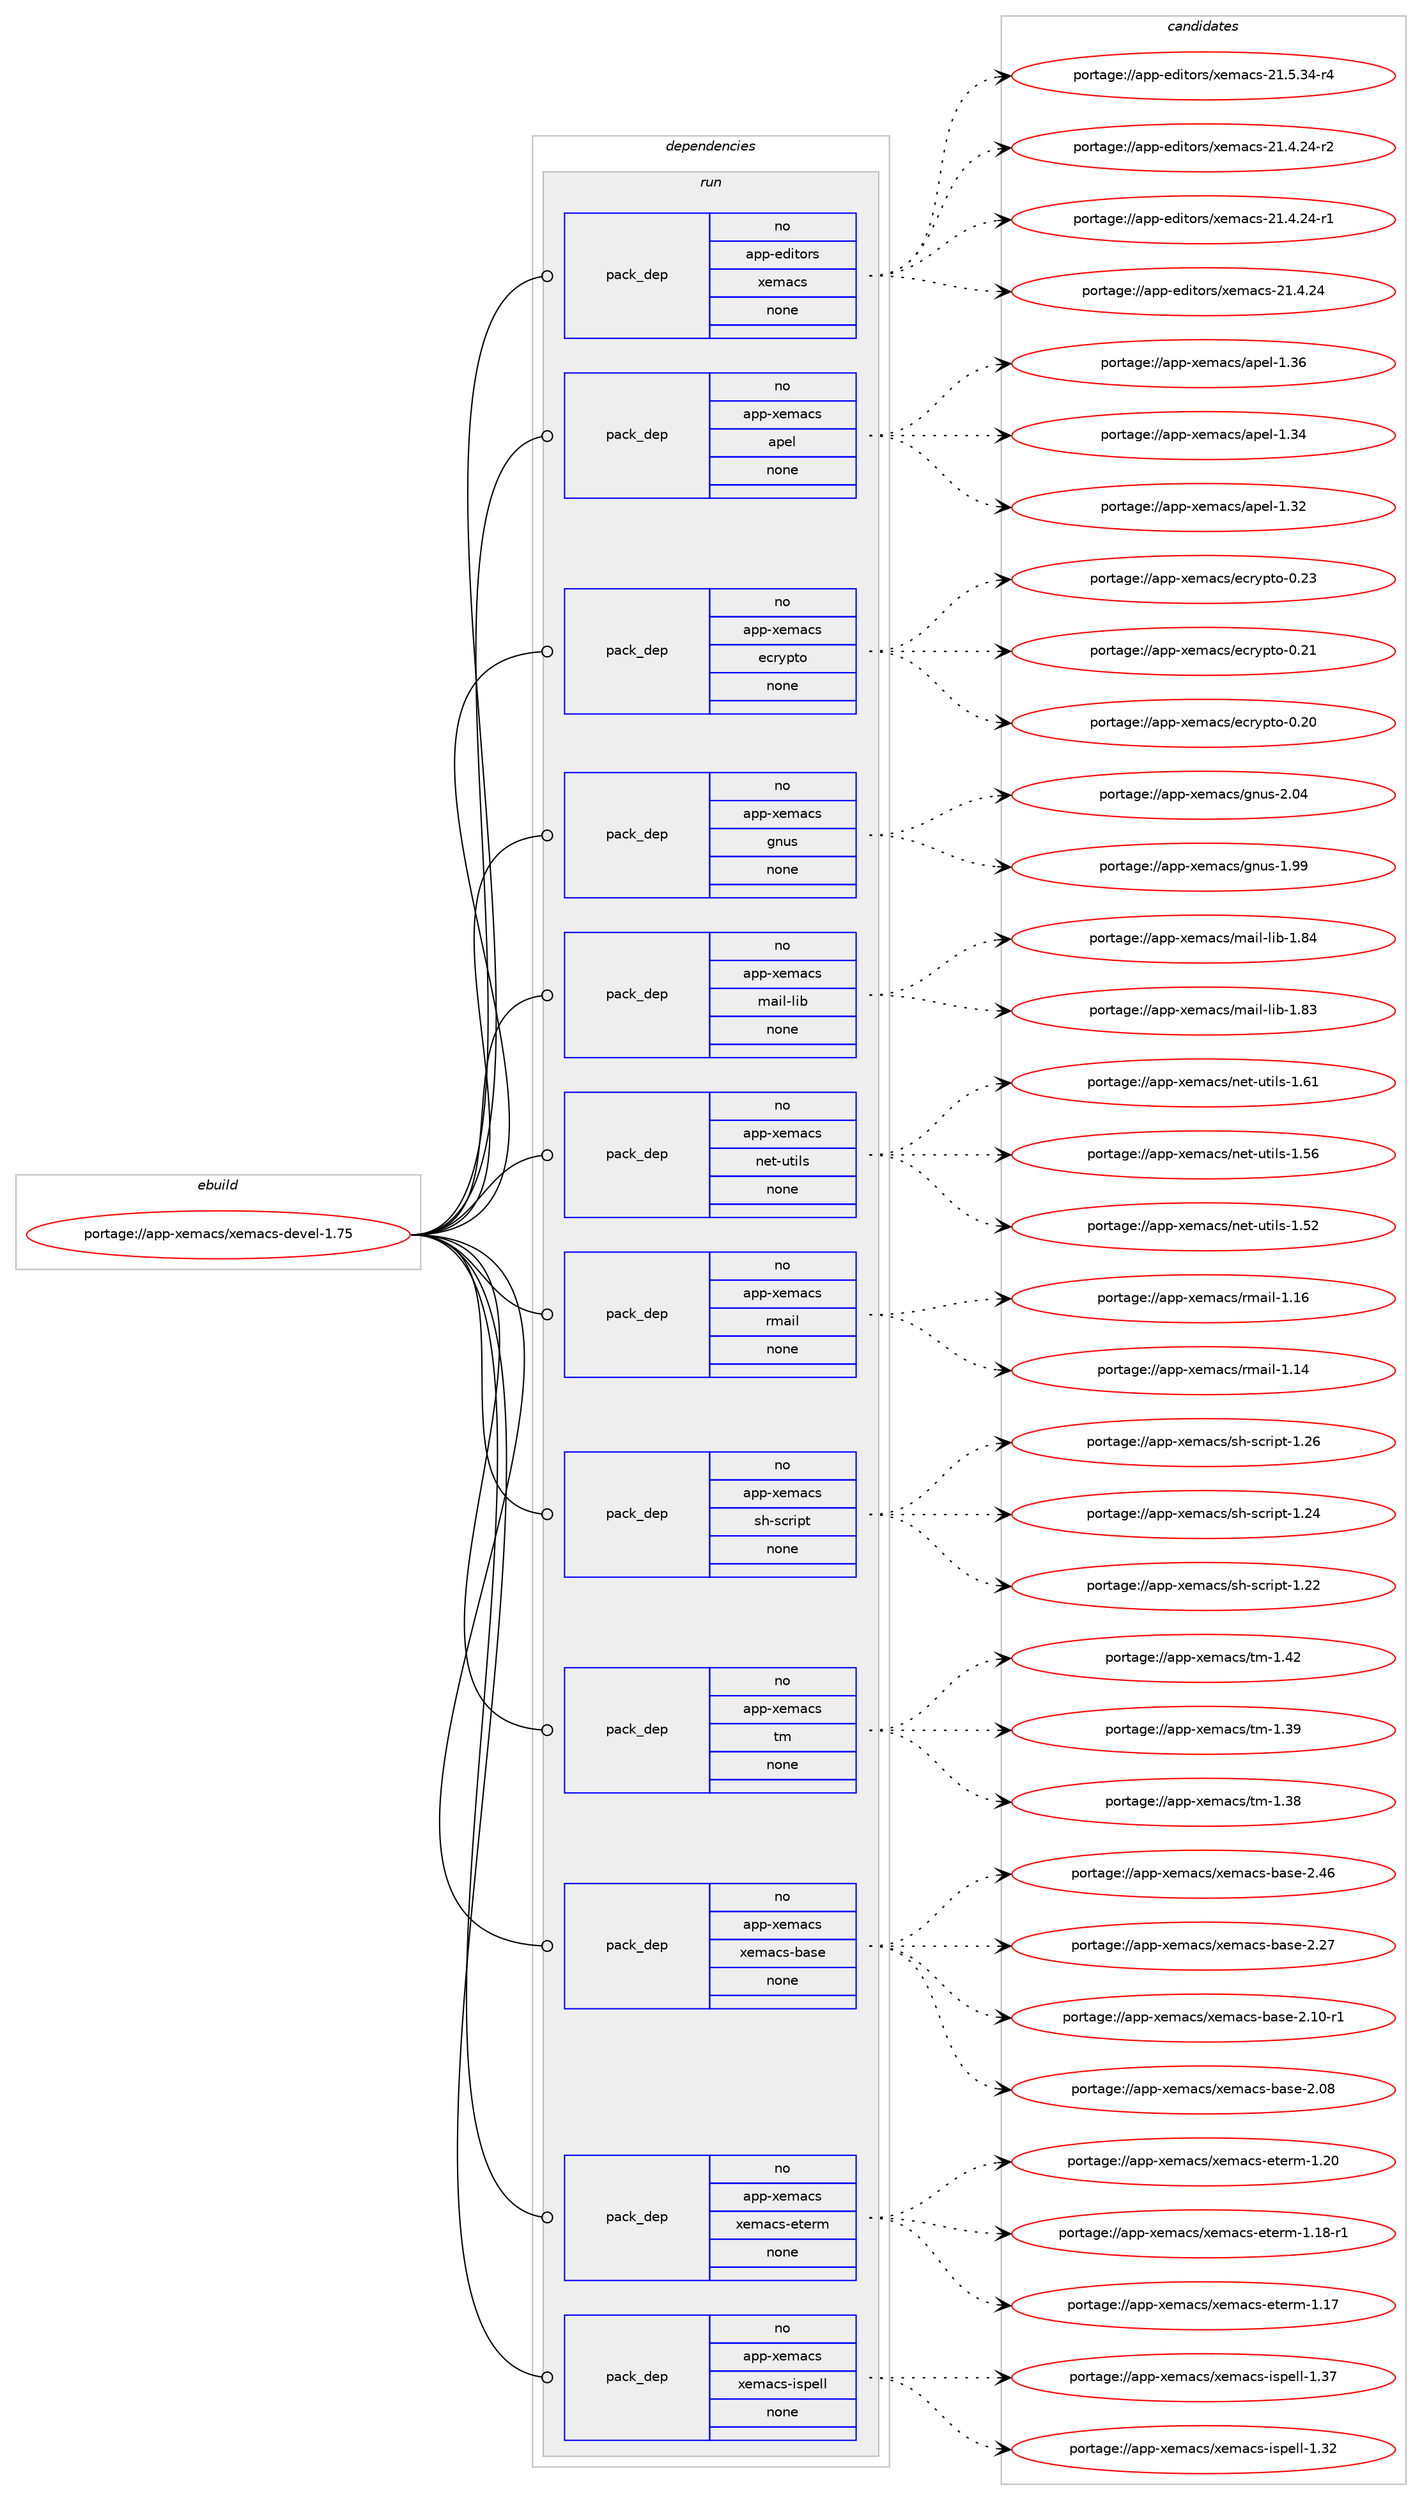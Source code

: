 digraph prolog {

# *************
# Graph options
# *************

newrank=true;
concentrate=true;
compound=true;
graph [rankdir=LR,fontname=Helvetica,fontsize=10,ranksep=1.5];#, ranksep=2.5, nodesep=0.2];
edge  [arrowhead=vee];
node  [fontname=Helvetica,fontsize=10];

# **********
# The ebuild
# **********

subgraph cluster_leftcol {
color=gray;
rank=same;
label=<<i>ebuild</i>>;
id [label="portage://app-xemacs/xemacs-devel-1.75", color=red, width=4, href="../app-xemacs/xemacs-devel-1.75.svg"];
}

# ****************
# The dependencies
# ****************

subgraph cluster_midcol {
color=gray;
label=<<i>dependencies</i>>;
subgraph cluster_compile {
fillcolor="#eeeeee";
style=filled;
label=<<i>compile</i>>;
}
subgraph cluster_compileandrun {
fillcolor="#eeeeee";
style=filled;
label=<<i>compile and run</i>>;
}
subgraph cluster_run {
fillcolor="#eeeeee";
style=filled;
label=<<i>run</i>>;
subgraph pack440842 {
dependency587330 [label=<<TABLE BORDER="0" CELLBORDER="1" CELLSPACING="0" CELLPADDING="4" WIDTH="220"><TR><TD ROWSPAN="6" CELLPADDING="30">pack_dep</TD></TR><TR><TD WIDTH="110">no</TD></TR><TR><TD>app-editors</TD></TR><TR><TD>xemacs</TD></TR><TR><TD>none</TD></TR><TR><TD></TD></TR></TABLE>>, shape=none, color=blue];
}
id:e -> dependency587330:w [weight=20,style="solid",arrowhead="odot"];
subgraph pack440843 {
dependency587331 [label=<<TABLE BORDER="0" CELLBORDER="1" CELLSPACING="0" CELLPADDING="4" WIDTH="220"><TR><TD ROWSPAN="6" CELLPADDING="30">pack_dep</TD></TR><TR><TD WIDTH="110">no</TD></TR><TR><TD>app-xemacs</TD></TR><TR><TD>apel</TD></TR><TR><TD>none</TD></TR><TR><TD></TD></TR></TABLE>>, shape=none, color=blue];
}
id:e -> dependency587331:w [weight=20,style="solid",arrowhead="odot"];
subgraph pack440844 {
dependency587332 [label=<<TABLE BORDER="0" CELLBORDER="1" CELLSPACING="0" CELLPADDING="4" WIDTH="220"><TR><TD ROWSPAN="6" CELLPADDING="30">pack_dep</TD></TR><TR><TD WIDTH="110">no</TD></TR><TR><TD>app-xemacs</TD></TR><TR><TD>ecrypto</TD></TR><TR><TD>none</TD></TR><TR><TD></TD></TR></TABLE>>, shape=none, color=blue];
}
id:e -> dependency587332:w [weight=20,style="solid",arrowhead="odot"];
subgraph pack440845 {
dependency587333 [label=<<TABLE BORDER="0" CELLBORDER="1" CELLSPACING="0" CELLPADDING="4" WIDTH="220"><TR><TD ROWSPAN="6" CELLPADDING="30">pack_dep</TD></TR><TR><TD WIDTH="110">no</TD></TR><TR><TD>app-xemacs</TD></TR><TR><TD>gnus</TD></TR><TR><TD>none</TD></TR><TR><TD></TD></TR></TABLE>>, shape=none, color=blue];
}
id:e -> dependency587333:w [weight=20,style="solid",arrowhead="odot"];
subgraph pack440846 {
dependency587334 [label=<<TABLE BORDER="0" CELLBORDER="1" CELLSPACING="0" CELLPADDING="4" WIDTH="220"><TR><TD ROWSPAN="6" CELLPADDING="30">pack_dep</TD></TR><TR><TD WIDTH="110">no</TD></TR><TR><TD>app-xemacs</TD></TR><TR><TD>mail-lib</TD></TR><TR><TD>none</TD></TR><TR><TD></TD></TR></TABLE>>, shape=none, color=blue];
}
id:e -> dependency587334:w [weight=20,style="solid",arrowhead="odot"];
subgraph pack440847 {
dependency587335 [label=<<TABLE BORDER="0" CELLBORDER="1" CELLSPACING="0" CELLPADDING="4" WIDTH="220"><TR><TD ROWSPAN="6" CELLPADDING="30">pack_dep</TD></TR><TR><TD WIDTH="110">no</TD></TR><TR><TD>app-xemacs</TD></TR><TR><TD>net-utils</TD></TR><TR><TD>none</TD></TR><TR><TD></TD></TR></TABLE>>, shape=none, color=blue];
}
id:e -> dependency587335:w [weight=20,style="solid",arrowhead="odot"];
subgraph pack440848 {
dependency587336 [label=<<TABLE BORDER="0" CELLBORDER="1" CELLSPACING="0" CELLPADDING="4" WIDTH="220"><TR><TD ROWSPAN="6" CELLPADDING="30">pack_dep</TD></TR><TR><TD WIDTH="110">no</TD></TR><TR><TD>app-xemacs</TD></TR><TR><TD>rmail</TD></TR><TR><TD>none</TD></TR><TR><TD></TD></TR></TABLE>>, shape=none, color=blue];
}
id:e -> dependency587336:w [weight=20,style="solid",arrowhead="odot"];
subgraph pack440849 {
dependency587337 [label=<<TABLE BORDER="0" CELLBORDER="1" CELLSPACING="0" CELLPADDING="4" WIDTH="220"><TR><TD ROWSPAN="6" CELLPADDING="30">pack_dep</TD></TR><TR><TD WIDTH="110">no</TD></TR><TR><TD>app-xemacs</TD></TR><TR><TD>sh-script</TD></TR><TR><TD>none</TD></TR><TR><TD></TD></TR></TABLE>>, shape=none, color=blue];
}
id:e -> dependency587337:w [weight=20,style="solid",arrowhead="odot"];
subgraph pack440850 {
dependency587338 [label=<<TABLE BORDER="0" CELLBORDER="1" CELLSPACING="0" CELLPADDING="4" WIDTH="220"><TR><TD ROWSPAN="6" CELLPADDING="30">pack_dep</TD></TR><TR><TD WIDTH="110">no</TD></TR><TR><TD>app-xemacs</TD></TR><TR><TD>tm</TD></TR><TR><TD>none</TD></TR><TR><TD></TD></TR></TABLE>>, shape=none, color=blue];
}
id:e -> dependency587338:w [weight=20,style="solid",arrowhead="odot"];
subgraph pack440851 {
dependency587339 [label=<<TABLE BORDER="0" CELLBORDER="1" CELLSPACING="0" CELLPADDING="4" WIDTH="220"><TR><TD ROWSPAN="6" CELLPADDING="30">pack_dep</TD></TR><TR><TD WIDTH="110">no</TD></TR><TR><TD>app-xemacs</TD></TR><TR><TD>xemacs-base</TD></TR><TR><TD>none</TD></TR><TR><TD></TD></TR></TABLE>>, shape=none, color=blue];
}
id:e -> dependency587339:w [weight=20,style="solid",arrowhead="odot"];
subgraph pack440852 {
dependency587340 [label=<<TABLE BORDER="0" CELLBORDER="1" CELLSPACING="0" CELLPADDING="4" WIDTH="220"><TR><TD ROWSPAN="6" CELLPADDING="30">pack_dep</TD></TR><TR><TD WIDTH="110">no</TD></TR><TR><TD>app-xemacs</TD></TR><TR><TD>xemacs-eterm</TD></TR><TR><TD>none</TD></TR><TR><TD></TD></TR></TABLE>>, shape=none, color=blue];
}
id:e -> dependency587340:w [weight=20,style="solid",arrowhead="odot"];
subgraph pack440853 {
dependency587341 [label=<<TABLE BORDER="0" CELLBORDER="1" CELLSPACING="0" CELLPADDING="4" WIDTH="220"><TR><TD ROWSPAN="6" CELLPADDING="30">pack_dep</TD></TR><TR><TD WIDTH="110">no</TD></TR><TR><TD>app-xemacs</TD></TR><TR><TD>xemacs-ispell</TD></TR><TR><TD>none</TD></TR><TR><TD></TD></TR></TABLE>>, shape=none, color=blue];
}
id:e -> dependency587341:w [weight=20,style="solid",arrowhead="odot"];
}
}

# **************
# The candidates
# **************

subgraph cluster_choices {
rank=same;
color=gray;
label=<<i>candidates</i>>;

subgraph choice440842 {
color=black;
nodesep=1;
choice971121124510110010511611111411547120101109979911545504946534651524511452 [label="portage://app-editors/xemacs-21.5.34-r4", color=red, width=4,href="../app-editors/xemacs-21.5.34-r4.svg"];
choice971121124510110010511611111411547120101109979911545504946524650524511450 [label="portage://app-editors/xemacs-21.4.24-r2", color=red, width=4,href="../app-editors/xemacs-21.4.24-r2.svg"];
choice971121124510110010511611111411547120101109979911545504946524650524511449 [label="portage://app-editors/xemacs-21.4.24-r1", color=red, width=4,href="../app-editors/xemacs-21.4.24-r1.svg"];
choice97112112451011001051161111141154712010110997991154550494652465052 [label="portage://app-editors/xemacs-21.4.24", color=red, width=4,href="../app-editors/xemacs-21.4.24.svg"];
dependency587330:e -> choice971121124510110010511611111411547120101109979911545504946534651524511452:w [style=dotted,weight="100"];
dependency587330:e -> choice971121124510110010511611111411547120101109979911545504946524650524511450:w [style=dotted,weight="100"];
dependency587330:e -> choice971121124510110010511611111411547120101109979911545504946524650524511449:w [style=dotted,weight="100"];
dependency587330:e -> choice97112112451011001051161111141154712010110997991154550494652465052:w [style=dotted,weight="100"];
}
subgraph choice440843 {
color=black;
nodesep=1;
choice9711211245120101109979911547971121011084549465154 [label="portage://app-xemacs/apel-1.36", color=red, width=4,href="../app-xemacs/apel-1.36.svg"];
choice9711211245120101109979911547971121011084549465152 [label="portage://app-xemacs/apel-1.34", color=red, width=4,href="../app-xemacs/apel-1.34.svg"];
choice9711211245120101109979911547971121011084549465150 [label="portage://app-xemacs/apel-1.32", color=red, width=4,href="../app-xemacs/apel-1.32.svg"];
dependency587331:e -> choice9711211245120101109979911547971121011084549465154:w [style=dotted,weight="100"];
dependency587331:e -> choice9711211245120101109979911547971121011084549465152:w [style=dotted,weight="100"];
dependency587331:e -> choice9711211245120101109979911547971121011084549465150:w [style=dotted,weight="100"];
}
subgraph choice440844 {
color=black;
nodesep=1;
choice9711211245120101109979911547101991141211121161114548465051 [label="portage://app-xemacs/ecrypto-0.23", color=red, width=4,href="../app-xemacs/ecrypto-0.23.svg"];
choice9711211245120101109979911547101991141211121161114548465049 [label="portage://app-xemacs/ecrypto-0.21", color=red, width=4,href="../app-xemacs/ecrypto-0.21.svg"];
choice9711211245120101109979911547101991141211121161114548465048 [label="portage://app-xemacs/ecrypto-0.20", color=red, width=4,href="../app-xemacs/ecrypto-0.20.svg"];
dependency587332:e -> choice9711211245120101109979911547101991141211121161114548465051:w [style=dotted,weight="100"];
dependency587332:e -> choice9711211245120101109979911547101991141211121161114548465049:w [style=dotted,weight="100"];
dependency587332:e -> choice9711211245120101109979911547101991141211121161114548465048:w [style=dotted,weight="100"];
}
subgraph choice440845 {
color=black;
nodesep=1;
choice97112112451201011099799115471031101171154550464852 [label="portage://app-xemacs/gnus-2.04", color=red, width=4,href="../app-xemacs/gnus-2.04.svg"];
choice97112112451201011099799115471031101171154549465757 [label="portage://app-xemacs/gnus-1.99", color=red, width=4,href="../app-xemacs/gnus-1.99.svg"];
dependency587333:e -> choice97112112451201011099799115471031101171154550464852:w [style=dotted,weight="100"];
dependency587333:e -> choice97112112451201011099799115471031101171154549465757:w [style=dotted,weight="100"];
}
subgraph choice440846 {
color=black;
nodesep=1;
choice97112112451201011099799115471099710510845108105984549465652 [label="portage://app-xemacs/mail-lib-1.84", color=red, width=4,href="../app-xemacs/mail-lib-1.84.svg"];
choice97112112451201011099799115471099710510845108105984549465651 [label="portage://app-xemacs/mail-lib-1.83", color=red, width=4,href="../app-xemacs/mail-lib-1.83.svg"];
dependency587334:e -> choice97112112451201011099799115471099710510845108105984549465652:w [style=dotted,weight="100"];
dependency587334:e -> choice97112112451201011099799115471099710510845108105984549465651:w [style=dotted,weight="100"];
}
subgraph choice440847 {
color=black;
nodesep=1;
choice9711211245120101109979911547110101116451171161051081154549465449 [label="portage://app-xemacs/net-utils-1.61", color=red, width=4,href="../app-xemacs/net-utils-1.61.svg"];
choice9711211245120101109979911547110101116451171161051081154549465354 [label="portage://app-xemacs/net-utils-1.56", color=red, width=4,href="../app-xemacs/net-utils-1.56.svg"];
choice9711211245120101109979911547110101116451171161051081154549465350 [label="portage://app-xemacs/net-utils-1.52", color=red, width=4,href="../app-xemacs/net-utils-1.52.svg"];
dependency587335:e -> choice9711211245120101109979911547110101116451171161051081154549465449:w [style=dotted,weight="100"];
dependency587335:e -> choice9711211245120101109979911547110101116451171161051081154549465354:w [style=dotted,weight="100"];
dependency587335:e -> choice9711211245120101109979911547110101116451171161051081154549465350:w [style=dotted,weight="100"];
}
subgraph choice440848 {
color=black;
nodesep=1;
choice9711211245120101109979911547114109971051084549464954 [label="portage://app-xemacs/rmail-1.16", color=red, width=4,href="../app-xemacs/rmail-1.16.svg"];
choice9711211245120101109979911547114109971051084549464952 [label="portage://app-xemacs/rmail-1.14", color=red, width=4,href="../app-xemacs/rmail-1.14.svg"];
dependency587336:e -> choice9711211245120101109979911547114109971051084549464954:w [style=dotted,weight="100"];
dependency587336:e -> choice9711211245120101109979911547114109971051084549464952:w [style=dotted,weight="100"];
}
subgraph choice440849 {
color=black;
nodesep=1;
choice971121124512010110997991154711510445115991141051121164549465054 [label="portage://app-xemacs/sh-script-1.26", color=red, width=4,href="../app-xemacs/sh-script-1.26.svg"];
choice971121124512010110997991154711510445115991141051121164549465052 [label="portage://app-xemacs/sh-script-1.24", color=red, width=4,href="../app-xemacs/sh-script-1.24.svg"];
choice971121124512010110997991154711510445115991141051121164549465050 [label="portage://app-xemacs/sh-script-1.22", color=red, width=4,href="../app-xemacs/sh-script-1.22.svg"];
dependency587337:e -> choice971121124512010110997991154711510445115991141051121164549465054:w [style=dotted,weight="100"];
dependency587337:e -> choice971121124512010110997991154711510445115991141051121164549465052:w [style=dotted,weight="100"];
dependency587337:e -> choice971121124512010110997991154711510445115991141051121164549465050:w [style=dotted,weight="100"];
}
subgraph choice440850 {
color=black;
nodesep=1;
choice97112112451201011099799115471161094549465250 [label="portage://app-xemacs/tm-1.42", color=red, width=4,href="../app-xemacs/tm-1.42.svg"];
choice97112112451201011099799115471161094549465157 [label="portage://app-xemacs/tm-1.39", color=red, width=4,href="../app-xemacs/tm-1.39.svg"];
choice97112112451201011099799115471161094549465156 [label="portage://app-xemacs/tm-1.38", color=red, width=4,href="../app-xemacs/tm-1.38.svg"];
dependency587338:e -> choice97112112451201011099799115471161094549465250:w [style=dotted,weight="100"];
dependency587338:e -> choice97112112451201011099799115471161094549465157:w [style=dotted,weight="100"];
dependency587338:e -> choice97112112451201011099799115471161094549465156:w [style=dotted,weight="100"];
}
subgraph choice440851 {
color=black;
nodesep=1;
choice971121124512010110997991154712010110997991154598971151014550465254 [label="portage://app-xemacs/xemacs-base-2.46", color=red, width=4,href="../app-xemacs/xemacs-base-2.46.svg"];
choice971121124512010110997991154712010110997991154598971151014550465055 [label="portage://app-xemacs/xemacs-base-2.27", color=red, width=4,href="../app-xemacs/xemacs-base-2.27.svg"];
choice9711211245120101109979911547120101109979911545989711510145504649484511449 [label="portage://app-xemacs/xemacs-base-2.10-r1", color=red, width=4,href="../app-xemacs/xemacs-base-2.10-r1.svg"];
choice971121124512010110997991154712010110997991154598971151014550464856 [label="portage://app-xemacs/xemacs-base-2.08", color=red, width=4,href="../app-xemacs/xemacs-base-2.08.svg"];
dependency587339:e -> choice971121124512010110997991154712010110997991154598971151014550465254:w [style=dotted,weight="100"];
dependency587339:e -> choice971121124512010110997991154712010110997991154598971151014550465055:w [style=dotted,weight="100"];
dependency587339:e -> choice9711211245120101109979911547120101109979911545989711510145504649484511449:w [style=dotted,weight="100"];
dependency587339:e -> choice971121124512010110997991154712010110997991154598971151014550464856:w [style=dotted,weight="100"];
}
subgraph choice440852 {
color=black;
nodesep=1;
choice97112112451201011099799115471201011099799115451011161011141094549465048 [label="portage://app-xemacs/xemacs-eterm-1.20", color=red, width=4,href="../app-xemacs/xemacs-eterm-1.20.svg"];
choice971121124512010110997991154712010110997991154510111610111410945494649564511449 [label="portage://app-xemacs/xemacs-eterm-1.18-r1", color=red, width=4,href="../app-xemacs/xemacs-eterm-1.18-r1.svg"];
choice97112112451201011099799115471201011099799115451011161011141094549464955 [label="portage://app-xemacs/xemacs-eterm-1.17", color=red, width=4,href="../app-xemacs/xemacs-eterm-1.17.svg"];
dependency587340:e -> choice97112112451201011099799115471201011099799115451011161011141094549465048:w [style=dotted,weight="100"];
dependency587340:e -> choice971121124512010110997991154712010110997991154510111610111410945494649564511449:w [style=dotted,weight="100"];
dependency587340:e -> choice97112112451201011099799115471201011099799115451011161011141094549464955:w [style=dotted,weight="100"];
}
subgraph choice440853 {
color=black;
nodesep=1;
choice97112112451201011099799115471201011099799115451051151121011081084549465155 [label="portage://app-xemacs/xemacs-ispell-1.37", color=red, width=4,href="../app-xemacs/xemacs-ispell-1.37.svg"];
choice97112112451201011099799115471201011099799115451051151121011081084549465150 [label="portage://app-xemacs/xemacs-ispell-1.32", color=red, width=4,href="../app-xemacs/xemacs-ispell-1.32.svg"];
dependency587341:e -> choice97112112451201011099799115471201011099799115451051151121011081084549465155:w [style=dotted,weight="100"];
dependency587341:e -> choice97112112451201011099799115471201011099799115451051151121011081084549465150:w [style=dotted,weight="100"];
}
}

}

